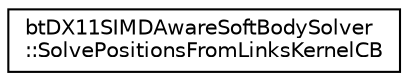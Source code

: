 digraph "Graphical Class Hierarchy"
{
  edge [fontname="Helvetica",fontsize="10",labelfontname="Helvetica",labelfontsize="10"];
  node [fontname="Helvetica",fontsize="10",shape=record];
  rankdir="LR";
  Node1 [label="btDX11SIMDAwareSoftBodySolver\l::SolvePositionsFromLinksKernelCB",height=0.2,width=0.4,color="black", fillcolor="white", style="filled",URL="$structbt_d_x11_s_i_m_d_aware_soft_body_solver_1_1_solve_positions_from_links_kernel_c_b.html"];
}
